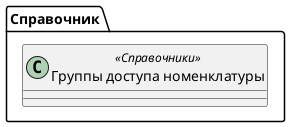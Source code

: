 ﻿@startuml ГруппыДоступаНоменклатуры
'!include templates.wsd
'..\include templates.wsd
class Справочник.ГруппыДоступаНоменклатуры as "Группы доступа номенклатуры" <<Справочники>>
{
}
@enduml
